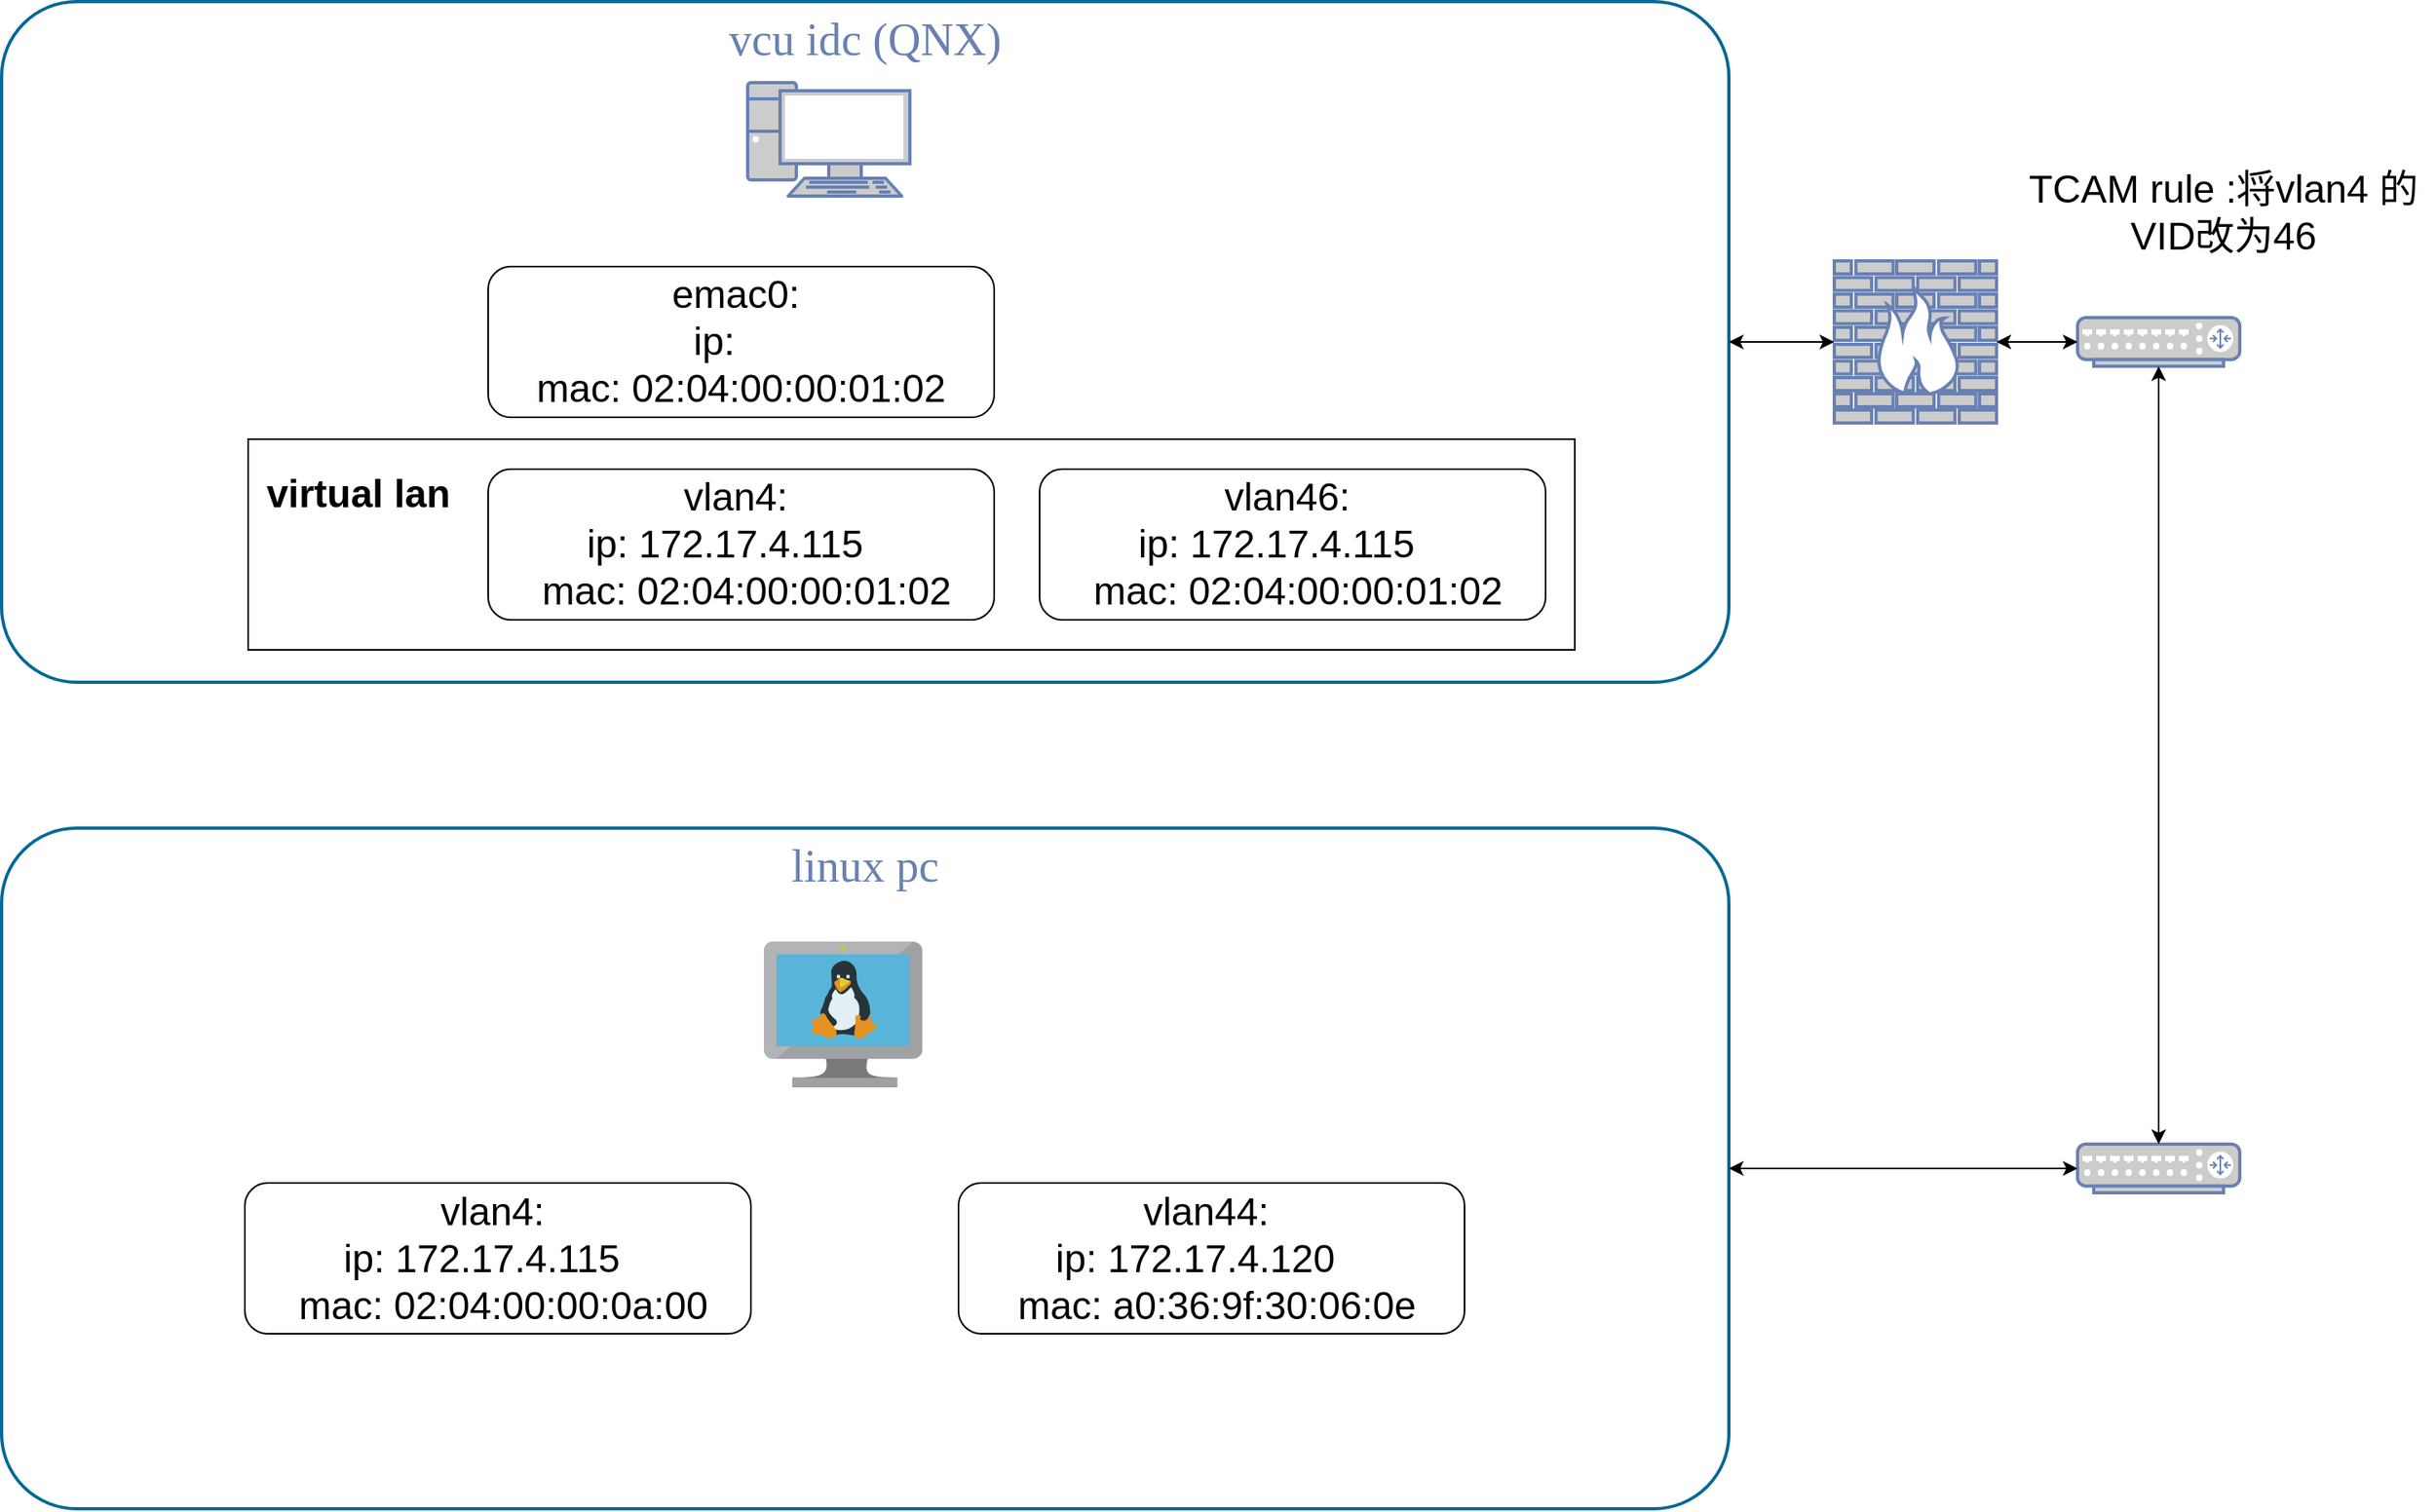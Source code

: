 <mxfile version="22.1.7" type="github">
  <diagram name="Page-1" id="bfe91b75-5d2c-26a0-9c1d-138518896778">
    <mxGraphModel dx="2056" dy="1146" grid="1" gridSize="10" guides="1" tooltips="1" connect="1" arrows="1" fold="1" page="1" pageScale="1" pageWidth="1100" pageHeight="850" background="none" math="0" shadow="0">
      <root>
        <mxCell id="0" />
        <mxCell id="1" parent="0" />
        <mxCell id="HTmOLv7qJEctIhOdHriU-25" value="" style="rounded=0;whiteSpace=wrap;html=1;fillColor=none;" vertex="1" parent="1">
          <mxGeometry x="302" y="320" width="818" height="130" as="geometry" />
        </mxCell>
        <mxCell id="7c3789c024ecab99-78" value="vcu idc (QNX)" style="rounded=1;whiteSpace=wrap;html=1;shadow=0;comic=0;strokeColor=#036897;strokeWidth=2;fillColor=none;fontFamily=Verdana;fontSize=28;fontColor=#6881B3;align=center;arcSize=11;verticalAlign=top;" parent="1" vertex="1">
          <mxGeometry x="150" y="50" width="1065" height="420" as="geometry" />
        </mxCell>
        <mxCell id="7c3789c024ecab99-10" value="" style="fontColor=#0066CC;verticalAlign=top;verticalLabelPosition=bottom;labelPosition=center;align=center;html=1;fillColor=#CCCCCC;strokeColor=#6881B3;gradientColor=none;gradientDirection=north;strokeWidth=2;shape=mxgraph.networks.router;rounded=0;shadow=0;comic=0;" parent="1" vertex="1">
          <mxGeometry x="1430" y="755" width="100" height="30" as="geometry" />
        </mxCell>
        <mxCell id="7c3789c024ecab99-1" value="" style="fontColor=#0066CC;verticalAlign=top;verticalLabelPosition=bottom;labelPosition=center;align=center;html=1;fillColor=#CCCCCC;strokeColor=#6881B3;gradientColor=none;gradientDirection=north;strokeWidth=2;shape=mxgraph.networks.pc;rounded=0;shadow=0;comic=0;" parent="1" vertex="1">
          <mxGeometry x="610.0" y="100" width="100" height="70" as="geometry" />
        </mxCell>
        <mxCell id="7c3789c024ecab99-54" value="" style="fontColor=#0066CC;verticalAlign=top;verticalLabelPosition=bottom;labelPosition=center;align=center;html=1;fillColor=#CCCCCC;strokeColor=#6881B3;gradientColor=none;gradientDirection=north;strokeWidth=2;shape=mxgraph.networks.router;rounded=0;shadow=0;comic=0;" parent="1" vertex="1">
          <mxGeometry x="1430" y="245" width="100" height="30" as="geometry" />
        </mxCell>
        <mxCell id="HTmOLv7qJEctIhOdHriU-1" value="linux pc" style="rounded=1;whiteSpace=wrap;html=1;shadow=0;comic=0;strokeColor=#036897;strokeWidth=2;fillColor=none;fontFamily=Verdana;fontSize=28;fontColor=#6881B3;align=center;arcSize=11;verticalAlign=top;" vertex="1" parent="1">
          <mxGeometry x="150" y="560" width="1065" height="420" as="geometry" />
        </mxCell>
        <mxCell id="7c3789c024ecab99-8" value="" style="fontColor=#0066CC;verticalAlign=top;verticalLabelPosition=bottom;labelPosition=center;align=center;html=1;fillColor=#CCCCCC;strokeColor=#6881B3;gradientColor=none;gradientDirection=north;strokeWidth=2;shape=mxgraph.networks.firewall;rounded=0;shadow=0;comic=0;" parent="1" vertex="1">
          <mxGeometry x="1280" y="210" width="100" height="100" as="geometry" />
        </mxCell>
        <mxCell id="HTmOLv7qJEctIhOdHriU-3" value="" style="image;sketch=0;aspect=fixed;html=1;points=[];align=center;fontSize=12;image=img/lib/mscae/VM_Linux.svg;" vertex="1" parent="1">
          <mxGeometry x="620" y="630" width="97.83" height="90" as="geometry" />
        </mxCell>
        <mxCell id="HTmOLv7qJEctIhOdHriU-16" value="&lt;font style=&quot;font-size: 24px;&quot;&gt;vlan4:&amp;nbsp;&lt;br style=&quot;border-color: var(--border-color);&quot;&gt;ip: 172.17.4.115&amp;nbsp; &amp;nbsp; &amp;nbsp;mac:&amp;nbsp;02:04:00:00:0a:00&lt;/font&gt;" style="rounded=1;whiteSpace=wrap;html=1;" vertex="1" parent="1">
          <mxGeometry x="300" y="779" width="312" height="93" as="geometry" />
        </mxCell>
        <mxCell id="HTmOLv7qJEctIhOdHriU-17" value="&lt;font style=&quot;font-size: 24px;&quot;&gt;vlan44:&amp;nbsp;&lt;br style=&quot;border-color: var(--border-color);&quot;&gt;ip: 172.17.4.120&amp;nbsp; &amp;nbsp; &amp;nbsp;mac:&amp;nbsp;a0:36:9f:30:06:0e&lt;/font&gt;" style="rounded=1;whiteSpace=wrap;html=1;" vertex="1" parent="1">
          <mxGeometry x="740" y="779" width="312" height="93" as="geometry" />
        </mxCell>
        <mxCell id="HTmOLv7qJEctIhOdHriU-21" value="&lt;font style=&quot;font-size: 24px;&quot;&gt;vlan4:&amp;nbsp;&lt;br style=&quot;border-color: var(--border-color);&quot;&gt;ip: 172.17.4.115&amp;nbsp; &amp;nbsp; &amp;nbsp;mac:&amp;nbsp;02:04:00:00:01:02&lt;/font&gt;" style="rounded=1;whiteSpace=wrap;html=1;" vertex="1" parent="1">
          <mxGeometry x="450" y="338.5" width="312" height="93" as="geometry" />
        </mxCell>
        <mxCell id="HTmOLv7qJEctIhOdHriU-22" value="&lt;font style=&quot;font-size: 24px;&quot;&gt;vlan46:&amp;nbsp;&lt;br style=&quot;border-color: var(--border-color);&quot;&gt;ip: 172.17.4.115&amp;nbsp; &amp;nbsp; &amp;nbsp;mac:&amp;nbsp;02:04:00:00:01:02&lt;/font&gt;" style="rounded=1;whiteSpace=wrap;html=1;" vertex="1" parent="1">
          <mxGeometry x="790" y="338.5" width="312" height="93" as="geometry" />
        </mxCell>
        <mxCell id="HTmOLv7qJEctIhOdHriU-23" value="&lt;font style=&quot;font-size: 24px;&quot;&gt;emac0:&amp;nbsp;&lt;br style=&quot;border-color: var(--border-color);&quot;&gt;ip:&amp;nbsp; &amp;nbsp; &amp;nbsp; mac:&amp;nbsp;02:04:00:00:01:02&lt;/font&gt;" style="rounded=1;whiteSpace=wrap;html=1;" vertex="1" parent="1">
          <mxGeometry x="450" y="213.5" width="312" height="93" as="geometry" />
        </mxCell>
        <mxCell id="HTmOLv7qJEctIhOdHriU-26" value="&lt;font style=&quot;font-size: 24px;&quot;&gt;&lt;b&gt;virtual lan&lt;/b&gt;&lt;/font&gt;" style="text;html=1;strokeColor=none;fillColor=none;align=center;verticalAlign=middle;whiteSpace=wrap;rounded=0;" vertex="1" parent="1">
          <mxGeometry x="310" y="338.5" width="120" height="30" as="geometry" />
        </mxCell>
        <mxCell id="HTmOLv7qJEctIhOdHriU-35" value="" style="endArrow=classic;startArrow=classic;html=1;rounded=0;exitX=0.5;exitY=0;exitDx=0;exitDy=0;exitPerimeter=0;entryX=0.5;entryY=1;entryDx=0;entryDy=0;entryPerimeter=0;" edge="1" parent="1" source="7c3789c024ecab99-10" target="7c3789c024ecab99-54">
          <mxGeometry width="50" height="50" relative="1" as="geometry">
            <mxPoint x="740" y="450" as="sourcePoint" />
            <mxPoint x="790" y="400" as="targetPoint" />
          </mxGeometry>
        </mxCell>
        <mxCell id="HTmOLv7qJEctIhOdHriU-37" value="" style="endArrow=classic;startArrow=classic;html=1;rounded=0;entryX=0;entryY=0.5;entryDx=0;entryDy=0;entryPerimeter=0;exitX=1;exitY=0.5;exitDx=0;exitDy=0;" edge="1" parent="1" source="HTmOLv7qJEctIhOdHriU-1" target="7c3789c024ecab99-10">
          <mxGeometry width="50" height="50" relative="1" as="geometry">
            <mxPoint x="1300" y="820" as="sourcePoint" />
            <mxPoint x="1350" y="770" as="targetPoint" />
          </mxGeometry>
        </mxCell>
        <mxCell id="HTmOLv7qJEctIhOdHriU-38" value="" style="endArrow=classic;startArrow=classic;html=1;rounded=0;entryX=0;entryY=0.5;entryDx=0;entryDy=0;entryPerimeter=0;exitX=1;exitY=0.5;exitDx=0;exitDy=0;exitPerimeter=0;" edge="1" parent="1" source="7c3789c024ecab99-8" target="7c3789c024ecab99-54">
          <mxGeometry width="50" height="50" relative="1" as="geometry">
            <mxPoint x="1350" y="445" as="sourcePoint" />
            <mxPoint x="1400" y="395" as="targetPoint" />
          </mxGeometry>
        </mxCell>
        <mxCell id="HTmOLv7qJEctIhOdHriU-39" value="" style="endArrow=classic;startArrow=classic;html=1;rounded=0;exitX=1;exitY=0.5;exitDx=0;exitDy=0;entryX=0;entryY=0.5;entryDx=0;entryDy=0;entryPerimeter=0;" edge="1" parent="1" source="7c3789c024ecab99-78" target="7c3789c024ecab99-8">
          <mxGeometry width="50" height="50" relative="1" as="geometry">
            <mxPoint x="1260" y="460" as="sourcePoint" />
            <mxPoint x="1310" y="410" as="targetPoint" />
          </mxGeometry>
        </mxCell>
        <mxCell id="HTmOLv7qJEctIhOdHriU-40" value="&lt;font style=&quot;font-size: 24px;&quot;&gt;TCAM rule :将vlan4 的VID改为46&lt;/font&gt;" style="text;html=1;strokeColor=none;fillColor=none;align=center;verticalAlign=middle;whiteSpace=wrap;rounded=0;" vertex="1" parent="1">
          <mxGeometry x="1390" y="130" width="260" height="100" as="geometry" />
        </mxCell>
      </root>
    </mxGraphModel>
  </diagram>
</mxfile>
